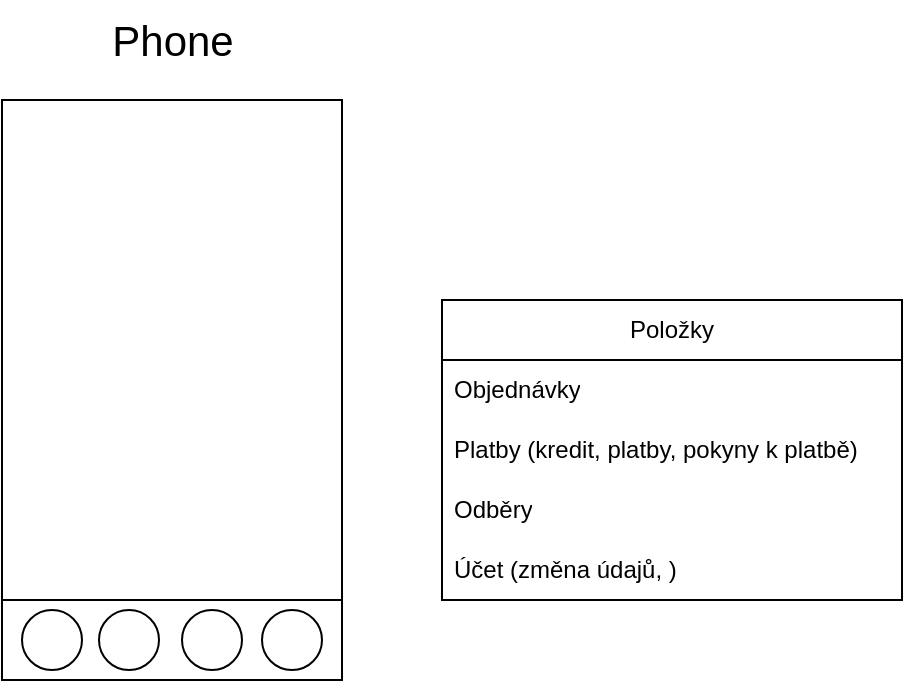 <mxfile version="21.6.8" type="device">
  <diagram name="Stránka-1" id="ewsChwqIYGi5IESlV9jj">
    <mxGraphModel dx="724" dy="428" grid="1" gridSize="10" guides="1" tooltips="1" connect="1" arrows="1" fold="1" page="1" pageScale="1" pageWidth="827" pageHeight="1169" math="0" shadow="0">
      <root>
        <mxCell id="0" />
        <mxCell id="1" parent="0" />
        <mxCell id="c97EAskXmCdIL6t7Jlan-1" value="" style="rounded=0;whiteSpace=wrap;html=1;" vertex="1" parent="1">
          <mxGeometry x="350" y="230" width="170" height="290" as="geometry" />
        </mxCell>
        <mxCell id="c97EAskXmCdIL6t7Jlan-2" value="&lt;font style=&quot;font-size: 21px;&quot;&gt;Phone&lt;/font&gt;" style="text;html=1;align=center;verticalAlign=middle;resizable=0;points=[];autosize=1;strokeColor=none;fillColor=none;" vertex="1" parent="1">
          <mxGeometry x="395" y="180" width="80" height="40" as="geometry" />
        </mxCell>
        <mxCell id="c97EAskXmCdIL6t7Jlan-3" value="" style="rounded=0;whiteSpace=wrap;html=1;" vertex="1" parent="1">
          <mxGeometry x="350" y="480" width="170" height="40" as="geometry" />
        </mxCell>
        <mxCell id="c97EAskXmCdIL6t7Jlan-4" value="" style="ellipse;whiteSpace=wrap;html=1;aspect=fixed;" vertex="1" parent="1">
          <mxGeometry x="360" y="485" width="30" height="30" as="geometry" />
        </mxCell>
        <mxCell id="c97EAskXmCdIL6t7Jlan-5" value="" style="ellipse;whiteSpace=wrap;html=1;aspect=fixed;" vertex="1" parent="1">
          <mxGeometry x="398.5" y="485" width="30" height="30" as="geometry" />
        </mxCell>
        <mxCell id="c97EAskXmCdIL6t7Jlan-6" value="" style="ellipse;whiteSpace=wrap;html=1;aspect=fixed;" vertex="1" parent="1">
          <mxGeometry x="440" y="485" width="30" height="30" as="geometry" />
        </mxCell>
        <mxCell id="c97EAskXmCdIL6t7Jlan-8" value="" style="ellipse;whiteSpace=wrap;html=1;aspect=fixed;" vertex="1" parent="1">
          <mxGeometry x="480" y="485" width="30" height="30" as="geometry" />
        </mxCell>
        <mxCell id="c97EAskXmCdIL6t7Jlan-10" value="Položky" style="swimlane;fontStyle=0;childLayout=stackLayout;horizontal=1;startSize=30;horizontalStack=0;resizeParent=1;resizeParentMax=0;resizeLast=0;collapsible=1;marginBottom=0;whiteSpace=wrap;html=1;" vertex="1" parent="1">
          <mxGeometry x="570" y="330" width="230" height="150" as="geometry" />
        </mxCell>
        <mxCell id="c97EAskXmCdIL6t7Jlan-11" value="Objednávky" style="text;strokeColor=none;fillColor=none;align=left;verticalAlign=middle;spacingLeft=4;spacingRight=4;overflow=hidden;points=[[0,0.5],[1,0.5]];portConstraint=eastwest;rotatable=0;whiteSpace=wrap;html=1;" vertex="1" parent="c97EAskXmCdIL6t7Jlan-10">
          <mxGeometry y="30" width="230" height="30" as="geometry" />
        </mxCell>
        <mxCell id="c97EAskXmCdIL6t7Jlan-12" value="Platby (kredit, platby, pokyny k platbě)" style="text;strokeColor=none;fillColor=none;align=left;verticalAlign=middle;spacingLeft=4;spacingRight=4;overflow=hidden;points=[[0,0.5],[1,0.5]];portConstraint=eastwest;rotatable=0;whiteSpace=wrap;html=1;" vertex="1" parent="c97EAskXmCdIL6t7Jlan-10">
          <mxGeometry y="60" width="230" height="30" as="geometry" />
        </mxCell>
        <mxCell id="c97EAskXmCdIL6t7Jlan-17" value="Odběry" style="text;strokeColor=none;fillColor=none;align=left;verticalAlign=middle;spacingLeft=4;spacingRight=4;overflow=hidden;points=[[0,0.5],[1,0.5]];portConstraint=eastwest;rotatable=0;whiteSpace=wrap;html=1;" vertex="1" parent="c97EAskXmCdIL6t7Jlan-10">
          <mxGeometry y="90" width="230" height="30" as="geometry" />
        </mxCell>
        <mxCell id="c97EAskXmCdIL6t7Jlan-19" value="Účet (změna údajů, )" style="text;strokeColor=none;fillColor=none;align=left;verticalAlign=middle;spacingLeft=4;spacingRight=4;overflow=hidden;points=[[0,0.5],[1,0.5]];portConstraint=eastwest;rotatable=0;whiteSpace=wrap;html=1;" vertex="1" parent="c97EAskXmCdIL6t7Jlan-10">
          <mxGeometry y="120" width="230" height="30" as="geometry" />
        </mxCell>
      </root>
    </mxGraphModel>
  </diagram>
</mxfile>
